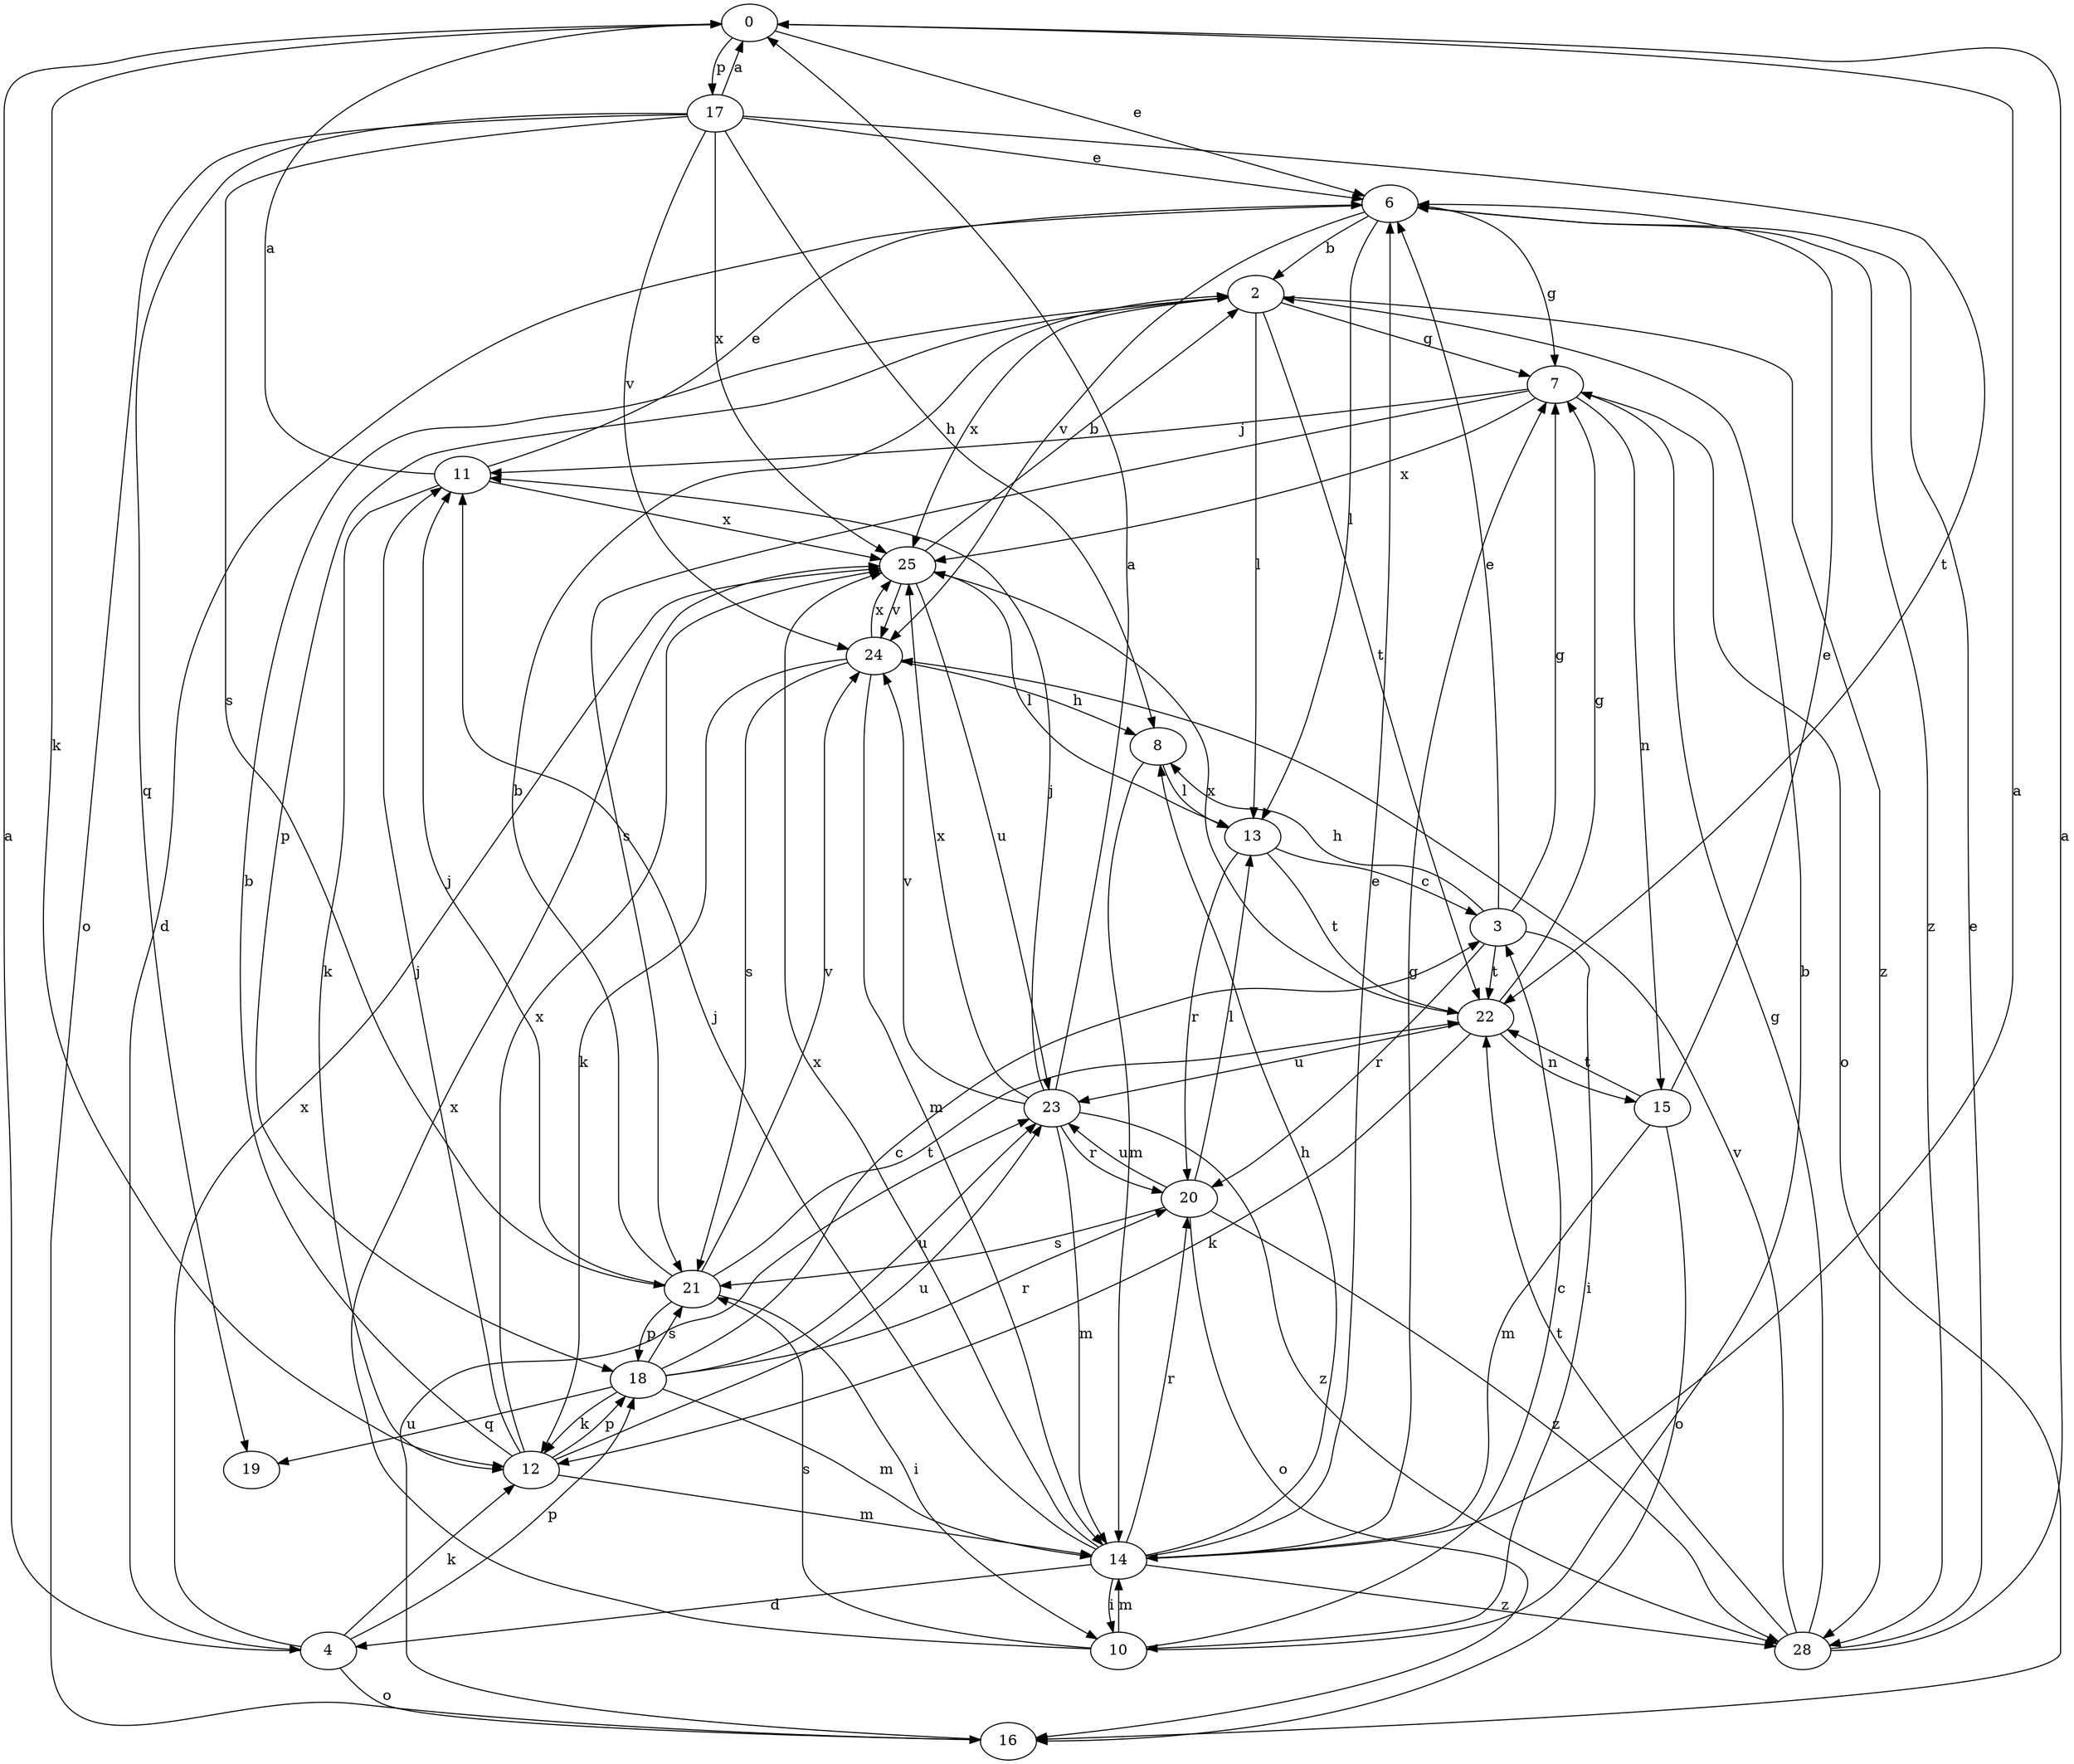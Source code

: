 strict digraph  {
0;
2;
3;
4;
6;
7;
8;
10;
11;
12;
13;
14;
15;
16;
17;
18;
19;
20;
21;
22;
23;
24;
25;
28;
0 -> 6  [label=e];
0 -> 12  [label=k];
0 -> 17  [label=p];
2 -> 7  [label=g];
2 -> 13  [label=l];
2 -> 18  [label=p];
2 -> 22  [label=t];
2 -> 25  [label=x];
2 -> 28  [label=z];
3 -> 6  [label=e];
3 -> 7  [label=g];
3 -> 8  [label=h];
3 -> 10  [label=i];
3 -> 20  [label=r];
3 -> 22  [label=t];
4 -> 0  [label=a];
4 -> 12  [label=k];
4 -> 16  [label=o];
4 -> 18  [label=p];
4 -> 25  [label=x];
6 -> 2  [label=b];
6 -> 4  [label=d];
6 -> 7  [label=g];
6 -> 13  [label=l];
6 -> 24  [label=v];
6 -> 28  [label=z];
7 -> 11  [label=j];
7 -> 15  [label=n];
7 -> 16  [label=o];
7 -> 21  [label=s];
7 -> 25  [label=x];
8 -> 13  [label=l];
8 -> 14  [label=m];
10 -> 2  [label=b];
10 -> 3  [label=c];
10 -> 14  [label=m];
10 -> 21  [label=s];
10 -> 25  [label=x];
11 -> 0  [label=a];
11 -> 6  [label=e];
11 -> 12  [label=k];
11 -> 25  [label=x];
12 -> 2  [label=b];
12 -> 11  [label=j];
12 -> 14  [label=m];
12 -> 18  [label=p];
12 -> 23  [label=u];
12 -> 25  [label=x];
13 -> 3  [label=c];
13 -> 20  [label=r];
13 -> 22  [label=t];
14 -> 0  [label=a];
14 -> 4  [label=d];
14 -> 6  [label=e];
14 -> 7  [label=g];
14 -> 8  [label=h];
14 -> 10  [label=i];
14 -> 11  [label=j];
14 -> 20  [label=r];
14 -> 25  [label=x];
14 -> 28  [label=z];
15 -> 6  [label=e];
15 -> 14  [label=m];
15 -> 16  [label=o];
15 -> 22  [label=t];
16 -> 23  [label=u];
17 -> 0  [label=a];
17 -> 6  [label=e];
17 -> 8  [label=h];
17 -> 16  [label=o];
17 -> 19  [label=q];
17 -> 21  [label=s];
17 -> 22  [label=t];
17 -> 24  [label=v];
17 -> 25  [label=x];
18 -> 3  [label=c];
18 -> 12  [label=k];
18 -> 14  [label=m];
18 -> 19  [label=q];
18 -> 20  [label=r];
18 -> 21  [label=s];
18 -> 23  [label=u];
20 -> 13  [label=l];
20 -> 16  [label=o];
20 -> 21  [label=s];
20 -> 23  [label=u];
20 -> 28  [label=z];
21 -> 2  [label=b];
21 -> 10  [label=i];
21 -> 11  [label=j];
21 -> 18  [label=p];
21 -> 22  [label=t];
21 -> 24  [label=v];
22 -> 7  [label=g];
22 -> 12  [label=k];
22 -> 15  [label=n];
22 -> 23  [label=u];
22 -> 25  [label=x];
23 -> 0  [label=a];
23 -> 11  [label=j];
23 -> 14  [label=m];
23 -> 20  [label=r];
23 -> 24  [label=v];
23 -> 25  [label=x];
23 -> 28  [label=z];
24 -> 8  [label=h];
24 -> 12  [label=k];
24 -> 14  [label=m];
24 -> 21  [label=s];
24 -> 25  [label=x];
25 -> 2  [label=b];
25 -> 13  [label=l];
25 -> 23  [label=u];
25 -> 24  [label=v];
28 -> 0  [label=a];
28 -> 6  [label=e];
28 -> 7  [label=g];
28 -> 22  [label=t];
28 -> 24  [label=v];
}
